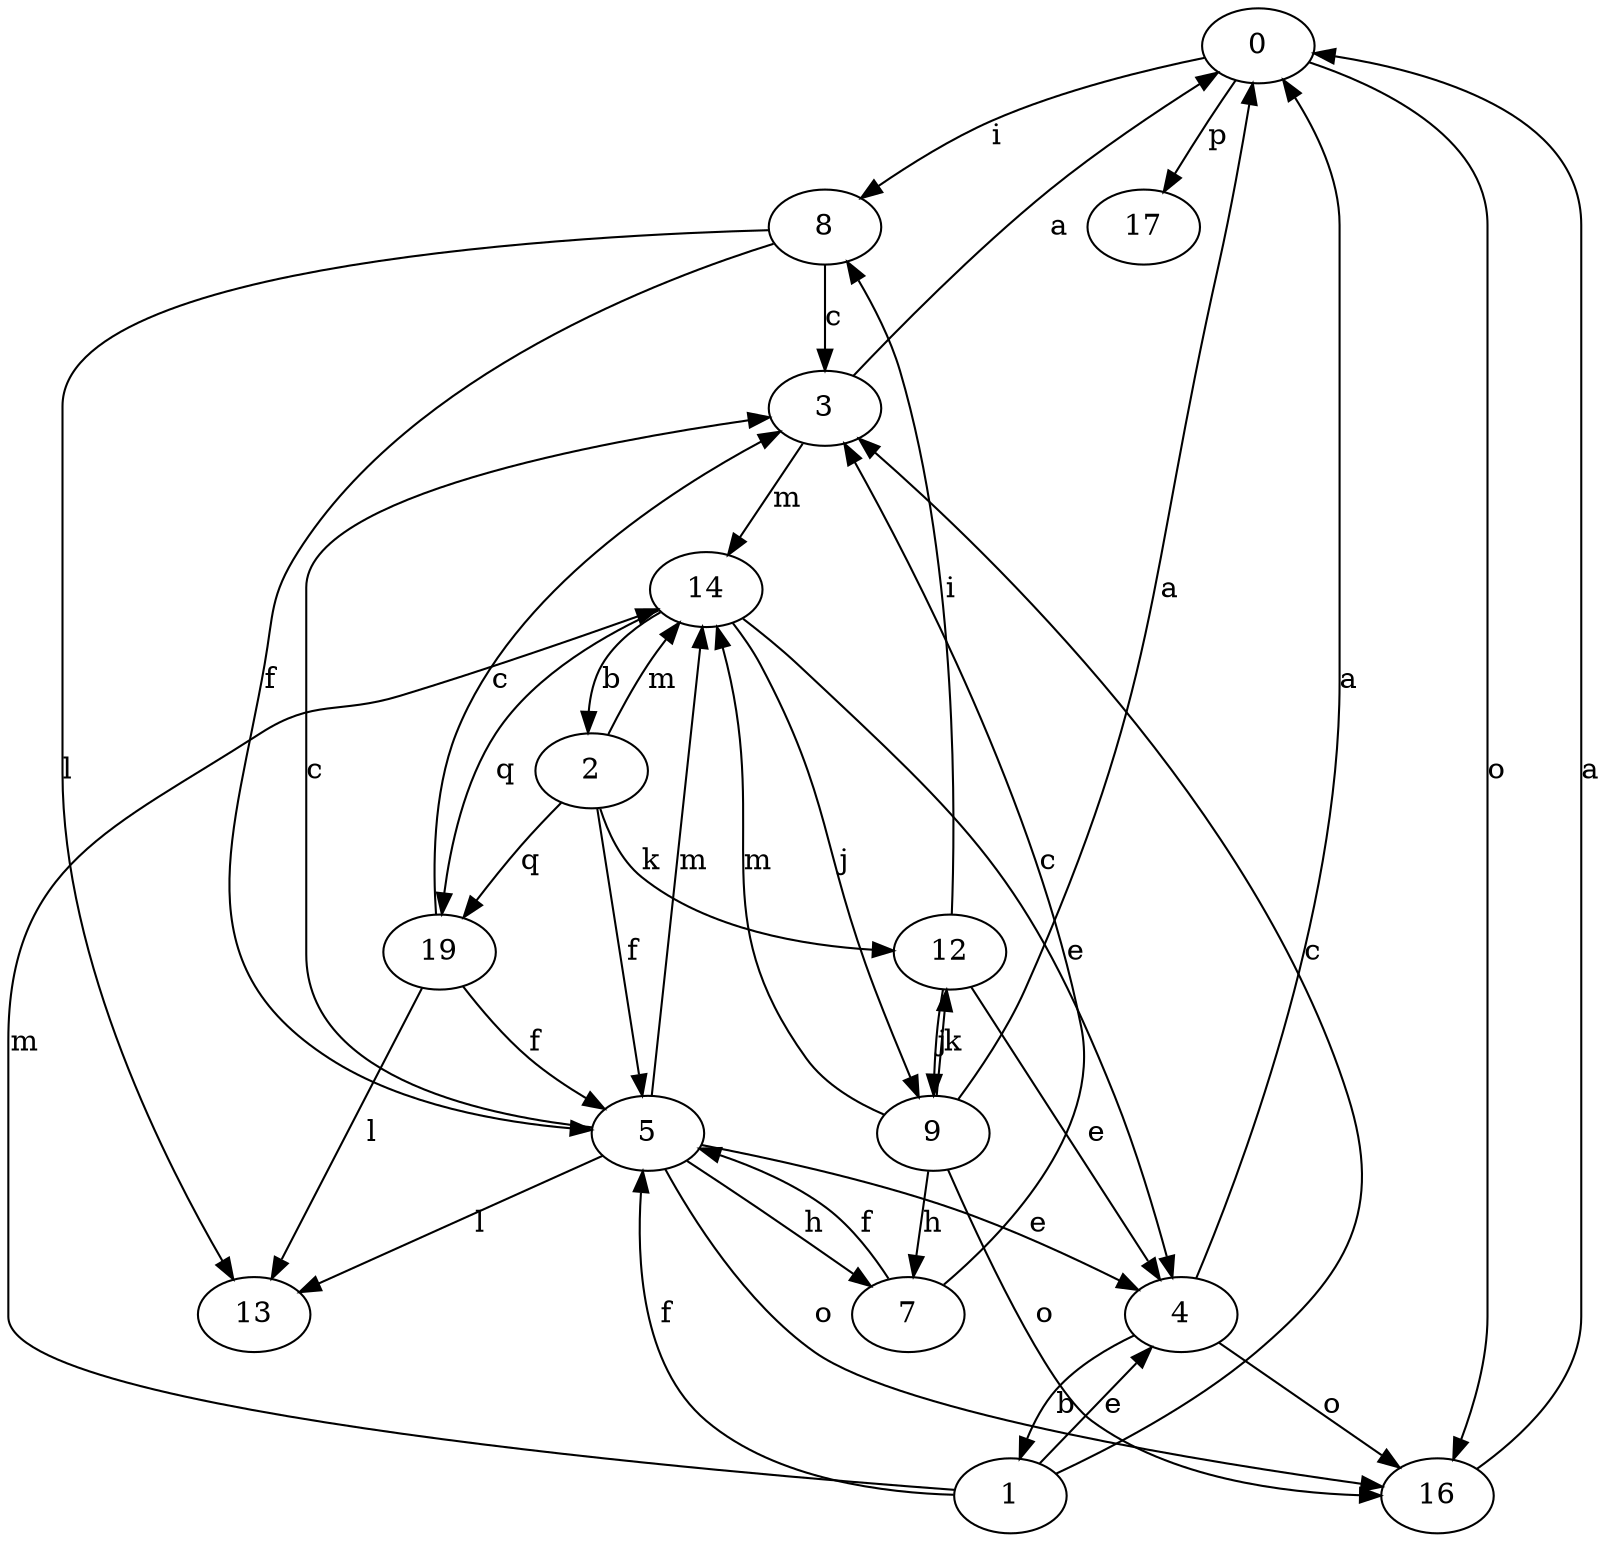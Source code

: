 strict digraph  {
0;
1;
2;
3;
4;
5;
7;
8;
9;
12;
13;
14;
16;
17;
19;
0 -> 8  [label=i];
0 -> 16  [label=o];
0 -> 17  [label=p];
1 -> 3  [label=c];
1 -> 4  [label=e];
1 -> 5  [label=f];
1 -> 14  [label=m];
2 -> 5  [label=f];
2 -> 12  [label=k];
2 -> 14  [label=m];
2 -> 19  [label=q];
3 -> 0  [label=a];
3 -> 14  [label=m];
4 -> 0  [label=a];
4 -> 1  [label=b];
4 -> 16  [label=o];
5 -> 3  [label=c];
5 -> 4  [label=e];
5 -> 7  [label=h];
5 -> 13  [label=l];
5 -> 14  [label=m];
5 -> 16  [label=o];
7 -> 3  [label=c];
7 -> 5  [label=f];
8 -> 3  [label=c];
8 -> 5  [label=f];
8 -> 13  [label=l];
9 -> 0  [label=a];
9 -> 7  [label=h];
9 -> 12  [label=k];
9 -> 14  [label=m];
9 -> 16  [label=o];
12 -> 4  [label=e];
12 -> 8  [label=i];
12 -> 9  [label=j];
14 -> 2  [label=b];
14 -> 4  [label=e];
14 -> 9  [label=j];
14 -> 19  [label=q];
16 -> 0  [label=a];
19 -> 3  [label=c];
19 -> 5  [label=f];
19 -> 13  [label=l];
}
